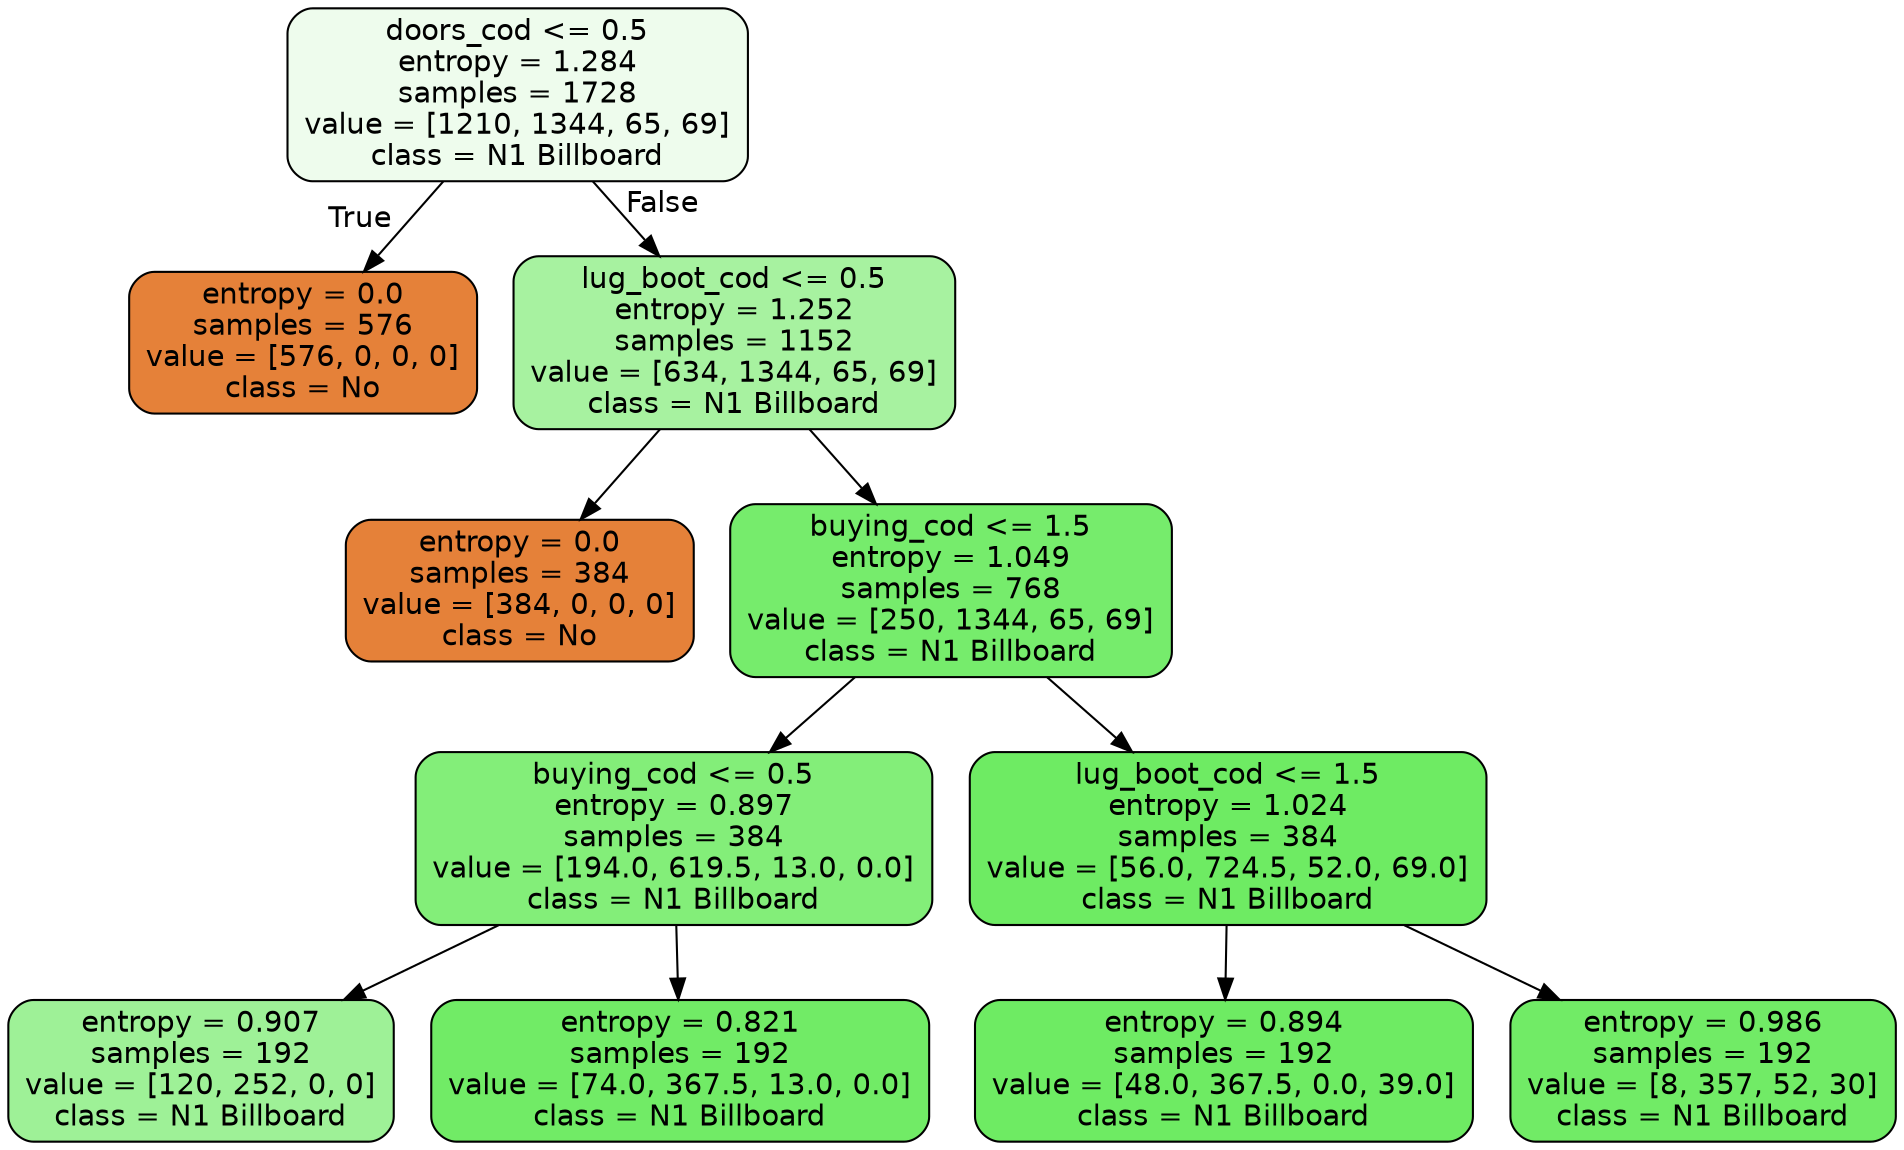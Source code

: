 digraph Tree {
node [shape=box, style="filled, rounded", color="black", fontname=helvetica] ;
edge [fontname=helvetica] ;
0 [label="doors_cod <= 0.5\nentropy = 1.284\nsamples = 1728\nvalue = [1210, 1344, 65, 69]\nclass = N1 Billboard", fillcolor="#47e53917"] ;
1 [label="entropy = 0.0\nsamples = 576\nvalue = [576, 0, 0, 0]\nclass = No", fillcolor="#e58139ff"] ;
0 -> 1 [labeldistance=2.5, labelangle=45, headlabel="True"] ;
2 [label="lug_boot_cod <= 0.5\nentropy = 1.252\nsamples = 1152\nvalue = [634, 1344, 65, 69]\nclass = N1 Billboard", fillcolor="#47e5397a"] ;
0 -> 2 [labeldistance=2.5, labelangle=-45, headlabel="False"] ;
3 [label="entropy = 0.0\nsamples = 384\nvalue = [384, 0, 0, 0]\nclass = No", fillcolor="#e58139ff"] ;
2 -> 3 ;
4 [label="buying_cod <= 1.5\nentropy = 1.049\nsamples = 768\nvalue = [250, 1344, 65, 69]\nclass = N1 Billboard", fillcolor="#47e539bd"] ;
2 -> 4 ;
5 [label="buying_cod <= 0.5\nentropy = 0.897\nsamples = 384\nvalue = [194.0, 619.5, 13.0, 0.0]\nclass = N1 Billboard", fillcolor="#47e539ac"] ;
4 -> 5 ;
6 [label="entropy = 0.907\nsamples = 192\nvalue = [120, 252, 0, 0]\nclass = N1 Billboard", fillcolor="#47e53986"] ;
5 -> 6 ;
7 [label="entropy = 0.821\nsamples = 192\nvalue = [74.0, 367.5, 13.0, 0.0]\nclass = N1 Billboard", fillcolor="#47e539c5"] ;
5 -> 7 ;
8 [label="lug_boot_cod <= 1.5\nentropy = 1.024\nsamples = 384\nvalue = [56.0, 724.5, 52.0, 69.0]\nclass = N1 Billboard", fillcolor="#47e539c9"] ;
4 -> 8 ;
9 [label="entropy = 0.894\nsamples = 192\nvalue = [48.0, 367.5, 0.0, 39.0]\nclass = N1 Billboard", fillcolor="#47e539c8"] ;
8 -> 9 ;
10 [label="entropy = 0.986\nsamples = 192\nvalue = [8, 357, 52, 30]\nclass = N1 Billboard", fillcolor="#47e539c5"] ;
8 -> 10 ;
}